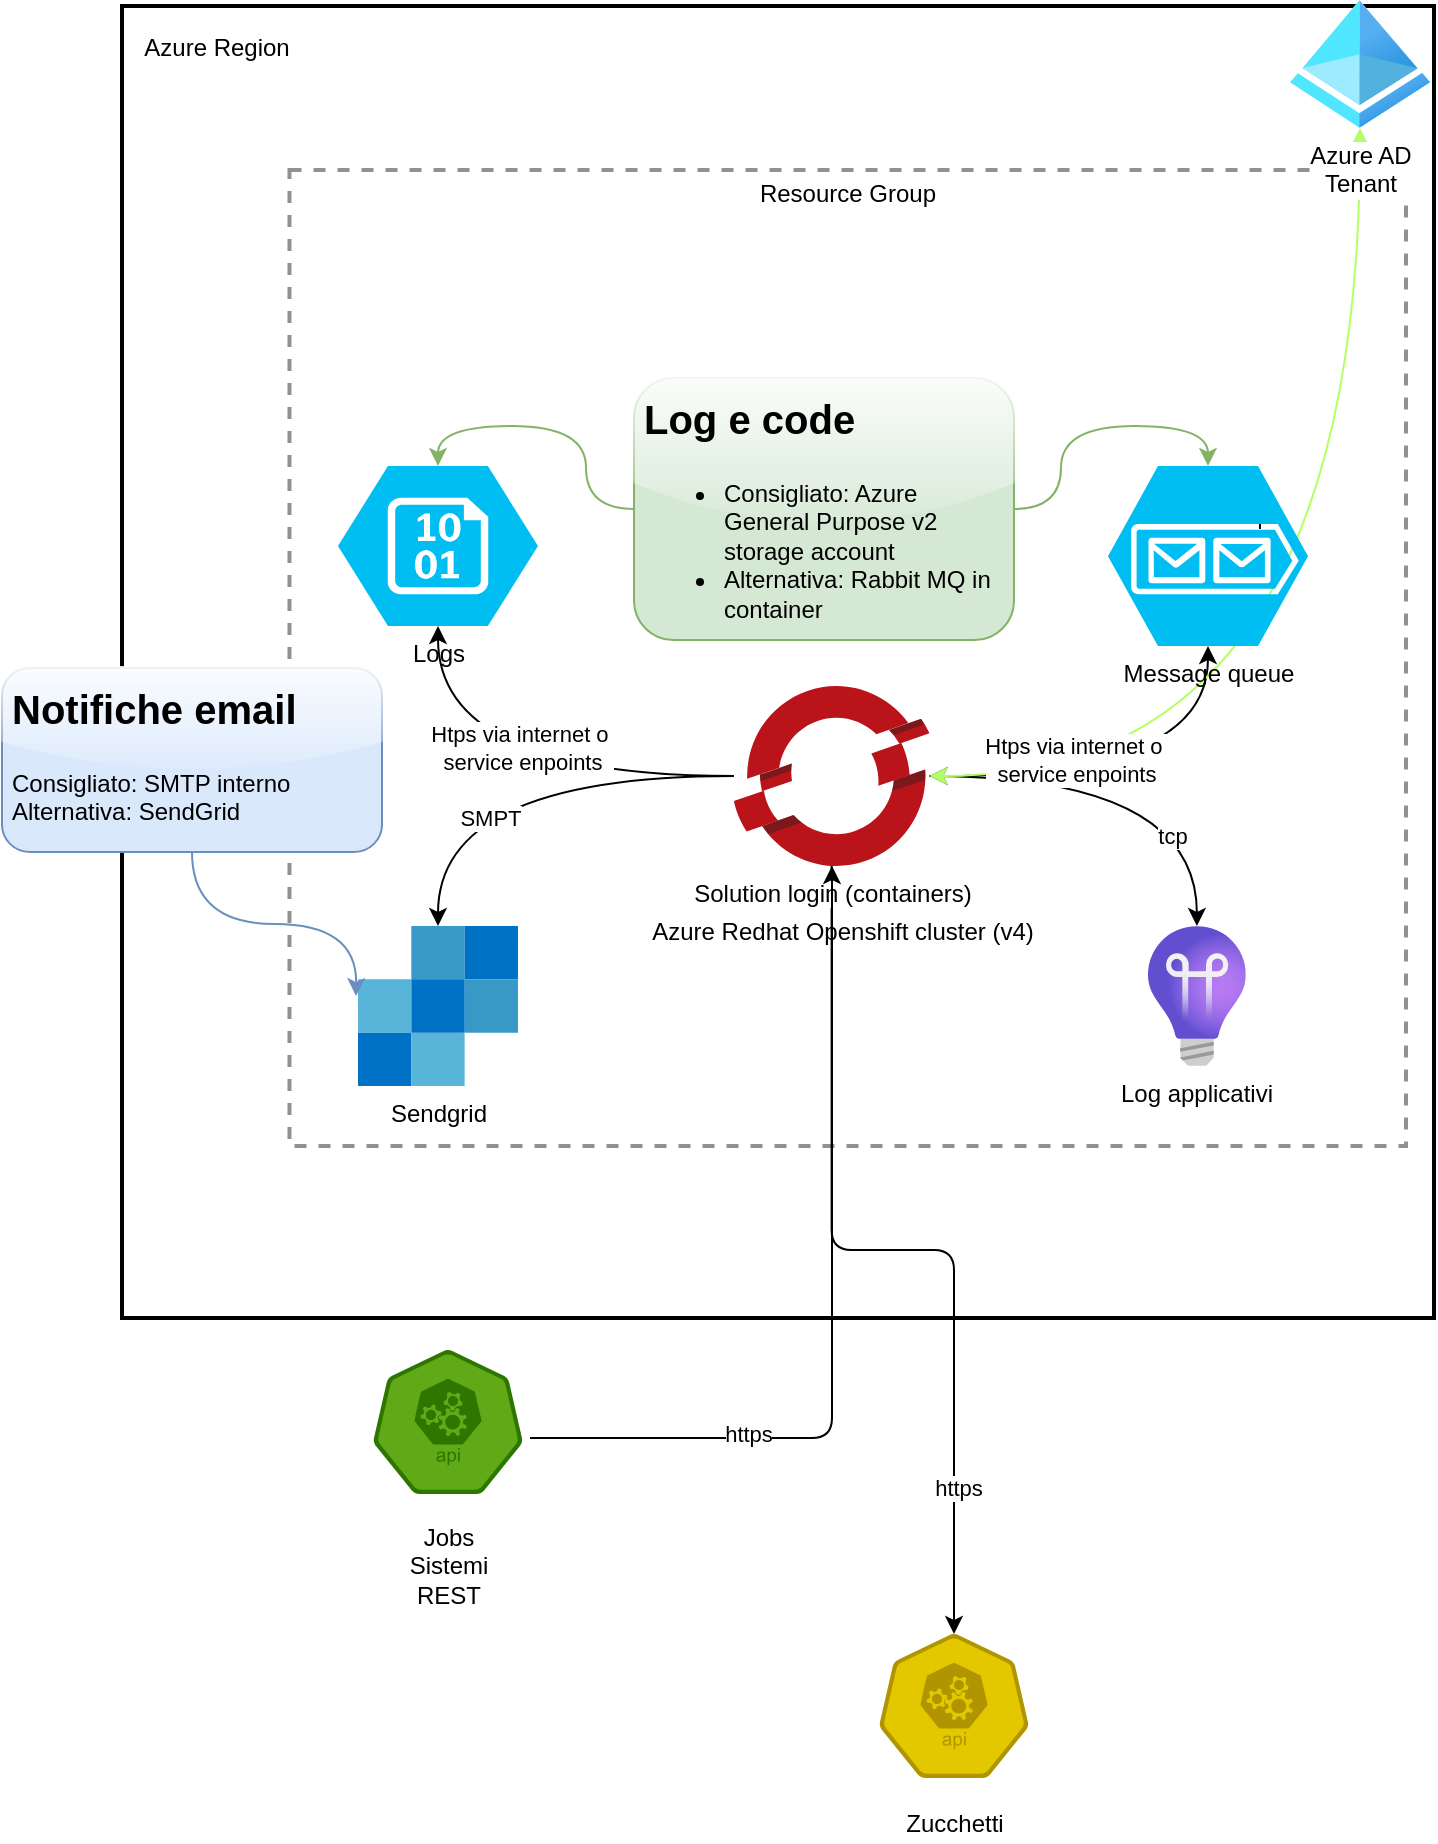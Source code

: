 <mxfile version="14.7.7" type="github">
  <diagram id="UxyuCJojJ0uWYw0A2UTh" name="Page-1">
    <mxGraphModel dx="3182" dy="1164" grid="0" gridSize="10" guides="1" tooltips="1" connect="1" arrows="1" fold="1" page="1" pageScale="1" pageWidth="850" pageHeight="1100" math="0" shadow="0">
      <root>
        <mxCell id="0" />
        <mxCell id="1" parent="0" />
        <mxCell id="IjMVUqnFBVOiyXnd5Re5-92" value="" style="whiteSpace=wrap;html=1;aspect=fixed;rounded=0;sketch=0;strokeWidth=2;" vertex="1" parent="1">
          <mxGeometry x="100" y="130" width="656" height="656" as="geometry" />
        </mxCell>
        <mxCell id="IjMVUqnFBVOiyXnd5Re5-6" value="Resource Group" style="fontStyle=0;verticalAlign=top;align=center;spacingTop=-2;fillColor=none;rounded=0;whiteSpace=wrap;html=1;strokeColor=#919191;strokeWidth=2;dashed=1;container=1;collapsible=0;expand=0;recursiveResize=0;" vertex="1" parent="1">
          <mxGeometry x="183.74" y="212" width="558.26" height="488" as="geometry" />
        </mxCell>
        <mxCell id="IjMVUqnFBVOiyXnd5Re5-69" value="&lt;h1 style=&quot;text-align: justify&quot;&gt;&lt;font style=&quot;font-size: 20px&quot;&gt;Log e code&lt;/font&gt;&lt;/h1&gt;&lt;p style=&quot;text-align: justify&quot;&gt;&lt;/p&gt;&lt;ul&gt;&lt;li&gt;Consigliato: Azure General Purpose v2 storage account&amp;nbsp;&lt;/li&gt;&lt;li&gt;Alternativa: Rabbit MQ in container&lt;/li&gt;&lt;/ul&gt;&lt;p&gt;&lt;/p&gt;" style="text;html=1;strokeColor=#82b366;fillColor=#d5e8d4;spacing=5;spacingTop=-20;whiteSpace=wrap;overflow=hidden;rounded=1;glass=1;shadow=0;" vertex="1" parent="IjMVUqnFBVOiyXnd5Re5-6">
          <mxGeometry x="172.26" y="104" width="190" height="131" as="geometry" />
        </mxCell>
        <mxCell id="IjMVUqnFBVOiyXnd5Re5-64" style="edgeStyle=orthogonalEdgeStyle;curved=1;rounded=0;orthogonalLoop=1;jettySize=auto;html=1;" edge="1" parent="1" source="IjMVUqnFBVOiyXnd5Re5-1" target="IjMVUqnFBVOiyXnd5Re5-3">
          <mxGeometry relative="1" as="geometry" />
        </mxCell>
        <mxCell id="IjMVUqnFBVOiyXnd5Re5-82" value="Htps via internet o&amp;nbsp;&lt;br&gt;service enpoints" style="edgeLabel;html=1;align=center;verticalAlign=middle;resizable=0;points=[];" vertex="1" connectable="0" parent="IjMVUqnFBVOiyXnd5Re5-64">
          <mxGeometry x="-0.05" y="-14" relative="1" as="geometry">
            <mxPoint as="offset" />
          </mxGeometry>
        </mxCell>
        <mxCell id="IjMVUqnFBVOiyXnd5Re5-65" style="edgeStyle=orthogonalEdgeStyle;curved=1;rounded=0;orthogonalLoop=1;jettySize=auto;html=1;startArrow=classic;startFill=1;" edge="1" parent="1" source="IjMVUqnFBVOiyXnd5Re5-1" target="IjMVUqnFBVOiyXnd5Re5-2">
          <mxGeometry relative="1" as="geometry" />
        </mxCell>
        <mxCell id="IjMVUqnFBVOiyXnd5Re5-66" style="edgeStyle=orthogonalEdgeStyle;curved=1;rounded=0;orthogonalLoop=1;jettySize=auto;html=1;startArrow=none;startFill=0;" edge="1" parent="1" source="IjMVUqnFBVOiyXnd5Re5-1" target="IjMVUqnFBVOiyXnd5Re5-63">
          <mxGeometry relative="1" as="geometry" />
        </mxCell>
        <mxCell id="IjMVUqnFBVOiyXnd5Re5-84" value="tcp" style="edgeLabel;html=1;align=center;verticalAlign=middle;resizable=0;points=[];" vertex="1" connectable="0" parent="IjMVUqnFBVOiyXnd5Re5-66">
          <mxGeometry x="0.569" y="-13" relative="1" as="geometry">
            <mxPoint as="offset" />
          </mxGeometry>
        </mxCell>
        <mxCell id="IjMVUqnFBVOiyXnd5Re5-67" style="edgeStyle=orthogonalEdgeStyle;curved=1;rounded=0;orthogonalLoop=1;jettySize=auto;html=1;startArrow=none;startFill=0;" edge="1" parent="1" source="IjMVUqnFBVOiyXnd5Re5-1" target="IjMVUqnFBVOiyXnd5Re5-4">
          <mxGeometry relative="1" as="geometry" />
        </mxCell>
        <mxCell id="IjMVUqnFBVOiyXnd5Re5-81" value="SMPT" style="edgeLabel;html=1;align=center;verticalAlign=middle;resizable=0;points=[];" vertex="1" connectable="0" parent="IjMVUqnFBVOiyXnd5Re5-67">
          <mxGeometry x="0.094" y="21" relative="1" as="geometry">
            <mxPoint as="offset" />
          </mxGeometry>
        </mxCell>
        <mxCell id="IjMVUqnFBVOiyXnd5Re5-79" style="edgeStyle=orthogonalEdgeStyle;curved=1;rounded=0;orthogonalLoop=1;jettySize=auto;html=1;startArrow=classic;startFill=1;strokeColor=#B3FF66;" edge="1" parent="1" source="IjMVUqnFBVOiyXnd5Re5-1" target="IjMVUqnFBVOiyXnd5Re5-78">
          <mxGeometry relative="1" as="geometry">
            <mxPoint x="797" y="192" as="targetPoint" />
          </mxGeometry>
        </mxCell>
        <mxCell id="IjMVUqnFBVOiyXnd5Re5-80" value="https" style="edgeLabel;html=1;align=center;verticalAlign=middle;resizable=0;points=[];" vertex="1" connectable="0" parent="IjMVUqnFBVOiyXnd5Re5-79">
          <mxGeometry x="0.283" y="52" relative="1" as="geometry">
            <mxPoint as="offset" />
          </mxGeometry>
        </mxCell>
        <mxCell id="IjMVUqnFBVOiyXnd5Re5-83" value="Htps via internet o&amp;nbsp;&lt;br&gt;service enpoints" style="edgeLabel;html=1;align=center;verticalAlign=middle;resizable=0;points=[];" vertex="1" connectable="0" parent="IjMVUqnFBVOiyXnd5Re5-79">
          <mxGeometry x="-0.727" y="8" relative="1" as="geometry">
            <mxPoint as="offset" />
          </mxGeometry>
        </mxCell>
        <mxCell id="IjMVUqnFBVOiyXnd5Re5-98" style="edgeStyle=orthogonalEdgeStyle;curved=0;rounded=1;sketch=0;orthogonalLoop=1;jettySize=auto;html=1;" edge="1" parent="1" source="IjMVUqnFBVOiyXnd5Re5-1" target="IjMVUqnFBVOiyXnd5Re5-94">
          <mxGeometry relative="1" as="geometry" />
        </mxCell>
        <mxCell id="IjMVUqnFBVOiyXnd5Re5-101" value="https" style="edgeLabel;html=1;align=center;verticalAlign=middle;resizable=0;points=[];" vertex="1" connectable="0" parent="IjMVUqnFBVOiyXnd5Re5-98">
          <mxGeometry x="0.668" y="2" relative="1" as="geometry">
            <mxPoint as="offset" />
          </mxGeometry>
        </mxCell>
        <mxCell id="IjMVUqnFBVOiyXnd5Re5-1" value="Solution login (containers)&lt;br&gt;" style="aspect=fixed;html=1;points=[];align=center;image;fontSize=12;image=img/lib/mscae/OpenShift.svg;" vertex="1" parent="1">
          <mxGeometry x="405.91" y="470" width="97.83" height="90" as="geometry" />
        </mxCell>
        <mxCell id="IjMVUqnFBVOiyXnd5Re5-2" value="Message queue" style="verticalLabelPosition=bottom;html=1;verticalAlign=top;align=center;strokeColor=none;fillColor=#00BEF2;shape=mxgraph.azure.storage_queue;" vertex="1" parent="1">
          <mxGeometry x="593" y="360" width="100" height="90" as="geometry" />
        </mxCell>
        <mxCell id="IjMVUqnFBVOiyXnd5Re5-4" value="Sendgrid" style="aspect=fixed;html=1;points=[];align=center;image;fontSize=12;image=img/lib/mscae/SendGrid_Accounts.svg;" vertex="1" parent="1">
          <mxGeometry x="218" y="590" width="80" height="80" as="geometry" />
        </mxCell>
        <mxCell id="IjMVUqnFBVOiyXnd5Re5-3" value="Logs" style="verticalLabelPosition=bottom;html=1;verticalAlign=top;align=center;strokeColor=none;fillColor=#00BEF2;shape=mxgraph.azure.storage_blob;" vertex="1" parent="1">
          <mxGeometry x="208" y="360" width="100" height="80" as="geometry" />
        </mxCell>
        <mxCell id="IjMVUqnFBVOiyXnd5Re5-63" value="Log applicativi" style="aspect=fixed;html=1;points=[];align=center;image;fontSize=12;image=img/lib/azure2/devops/Application_Insights.svg;" vertex="1" parent="1">
          <mxGeometry x="613" y="590" width="48.89" height="70" as="geometry" />
        </mxCell>
        <mxCell id="IjMVUqnFBVOiyXnd5Re5-71" style="edgeStyle=orthogonalEdgeStyle;curved=1;rounded=0;orthogonalLoop=1;jettySize=auto;html=1;entryX=0.5;entryY=0;entryDx=0;entryDy=0;entryPerimeter=0;startArrow=none;startFill=0;fillColor=#d5e8d4;strokeColor=#82b366;" edge="1" parent="1" source="IjMVUqnFBVOiyXnd5Re5-69" target="IjMVUqnFBVOiyXnd5Re5-3">
          <mxGeometry relative="1" as="geometry" />
        </mxCell>
        <mxCell id="IjMVUqnFBVOiyXnd5Re5-72" style="edgeStyle=orthogonalEdgeStyle;curved=1;rounded=0;orthogonalLoop=1;jettySize=auto;html=1;entryX=0.5;entryY=0;entryDx=0;entryDy=0;entryPerimeter=0;startArrow=none;startFill=0;strokeColor=#82b366;fillColor=#d5e8d4;" edge="1" parent="1" source="IjMVUqnFBVOiyXnd5Re5-69" target="IjMVUqnFBVOiyXnd5Re5-2">
          <mxGeometry relative="1" as="geometry" />
        </mxCell>
        <mxCell id="IjMVUqnFBVOiyXnd5Re5-75" style="edgeStyle=orthogonalEdgeStyle;curved=1;rounded=0;orthogonalLoop=1;jettySize=auto;html=1;startArrow=none;startFill=0;strokeColor=#6c8ebf;fillColor=#dae8fc;" edge="1" parent="1" source="IjMVUqnFBVOiyXnd5Re5-74">
          <mxGeometry relative="1" as="geometry">
            <mxPoint x="217" y="625" as="targetPoint" />
          </mxGeometry>
        </mxCell>
        <mxCell id="IjMVUqnFBVOiyXnd5Re5-74" value="&lt;h1 style=&quot;text-align: justify&quot;&gt;&lt;font style=&quot;font-size: 20px&quot;&gt;Notifiche email&lt;/font&gt;&lt;/h1&gt;&lt;p style=&quot;text-align: justify&quot;&gt;Consigliato: SMTP interno&lt;br&gt;Alternativa: SendGrid&lt;/p&gt;" style="text;html=1;strokeColor=#6c8ebf;fillColor=#dae8fc;spacing=5;spacingTop=-20;whiteSpace=wrap;overflow=hidden;rounded=1;glass=1;shadow=0;" vertex="1" parent="1">
          <mxGeometry x="40" y="461" width="190" height="92" as="geometry" />
        </mxCell>
        <mxCell id="IjMVUqnFBVOiyXnd5Re5-77" value="Azure Redhat Openshift cluster (v4)" style="text;html=1;align=center;verticalAlign=middle;resizable=0;points=[];autosize=1;strokeColor=none;" vertex="1" parent="1">
          <mxGeometry x="359" y="584" width="201" height="18" as="geometry" />
        </mxCell>
        <mxCell id="IjMVUqnFBVOiyXnd5Re5-78" value="Azure AD&lt;br&gt;Tenant" style="aspect=fixed;html=1;points=[];align=center;image;fontSize=12;image=img/lib/azure2/identity/Azure_Active_Directory.svg;rounded=1;shadow=0;glass=1;" vertex="1" parent="1">
          <mxGeometry x="684" y="127" width="70" height="64" as="geometry" />
        </mxCell>
        <mxCell id="IjMVUqnFBVOiyXnd5Re5-93" value="Azure Region" style="text;html=1;align=center;verticalAlign=middle;resizable=0;points=[];autosize=1;strokeColor=none;" vertex="1" parent="1">
          <mxGeometry x="105" y="142" width="83" height="18" as="geometry" />
        </mxCell>
        <mxCell id="IjMVUqnFBVOiyXnd5Re5-94" value="" style="html=1;dashed=0;whitespace=wrap;fillColor=#e3c800;strokeColor=#B09500;points=[[0.005,0.63,0],[0.1,0.2,0],[0.9,0.2,0],[0.5,0,0],[0.995,0.63,0],[0.72,0.99,0],[0.5,1,0],[0.28,0.99,0]];shape=mxgraph.kubernetes.icon;prIcon=api;rounded=0;sketch=0;fontColor=#000000;" vertex="1" parent="1">
          <mxGeometry x="475" y="944" width="82" height="72" as="geometry" />
        </mxCell>
        <mxCell id="IjMVUqnFBVOiyXnd5Re5-96" style="edgeStyle=orthogonalEdgeStyle;curved=0;rounded=1;sketch=0;orthogonalLoop=1;jettySize=auto;html=1;" edge="1" parent="1" source="IjMVUqnFBVOiyXnd5Re5-95" target="IjMVUqnFBVOiyXnd5Re5-1">
          <mxGeometry relative="1" as="geometry">
            <Array as="points">
              <mxPoint x="455" y="846" />
            </Array>
          </mxGeometry>
        </mxCell>
        <mxCell id="IjMVUqnFBVOiyXnd5Re5-102" value="https" style="edgeLabel;html=1;align=center;verticalAlign=middle;resizable=0;points=[];" vertex="1" connectable="0" parent="IjMVUqnFBVOiyXnd5Re5-96">
          <mxGeometry x="-0.501" y="2" relative="1" as="geometry">
            <mxPoint as="offset" />
          </mxGeometry>
        </mxCell>
        <mxCell id="IjMVUqnFBVOiyXnd5Re5-95" value="" style="html=1;dashed=0;whitespace=wrap;fillColor=#60a917;strokeColor=#2D7600;points=[[0.005,0.63,0],[0.1,0.2,0],[0.9,0.2,0],[0.5,0,0],[0.995,0.63,0],[0.72,0.99,0],[0.5,1,0],[0.28,0.99,0]];shape=mxgraph.kubernetes.icon;prIcon=api;rounded=0;sketch=0;fontColor=#ffffff;" vertex="1" parent="1">
          <mxGeometry x="222" y="802" width="82" height="72" as="geometry" />
        </mxCell>
        <mxCell id="IjMVUqnFBVOiyXnd5Re5-99" value="Jobs&lt;br&gt;Sistemi&lt;br&gt;REST" style="text;html=1;align=center;verticalAlign=middle;resizable=0;points=[];autosize=1;strokeColor=none;" vertex="1" parent="1">
          <mxGeometry x="238.5" y="887" width="49" height="46" as="geometry" />
        </mxCell>
        <mxCell id="IjMVUqnFBVOiyXnd5Re5-100" value="Zucchetti" style="text;html=1;align=center;verticalAlign=middle;resizable=0;points=[];autosize=1;strokeColor=none;" vertex="1" parent="1">
          <mxGeometry x="486" y="1030" width="59" height="18" as="geometry" />
        </mxCell>
      </root>
    </mxGraphModel>
  </diagram>
</mxfile>
